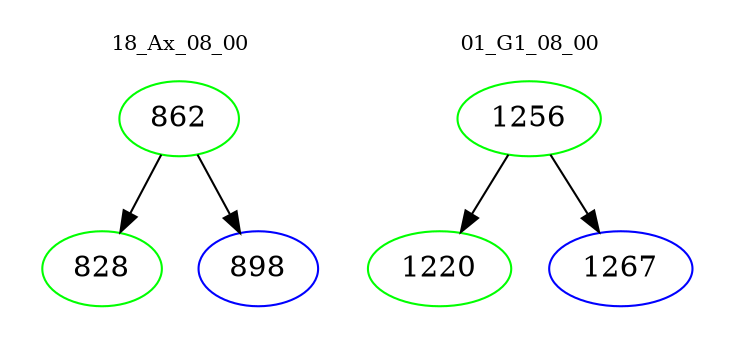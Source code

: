 digraph{
subgraph cluster_0 {
color = white
label = "18_Ax_08_00";
fontsize=10;
T0_862 [label="862", color="green"]
T0_862 -> T0_828 [color="black"]
T0_828 [label="828", color="green"]
T0_862 -> T0_898 [color="black"]
T0_898 [label="898", color="blue"]
}
subgraph cluster_1 {
color = white
label = "01_G1_08_00";
fontsize=10;
T1_1256 [label="1256", color="green"]
T1_1256 -> T1_1220 [color="black"]
T1_1220 [label="1220", color="green"]
T1_1256 -> T1_1267 [color="black"]
T1_1267 [label="1267", color="blue"]
}
}
